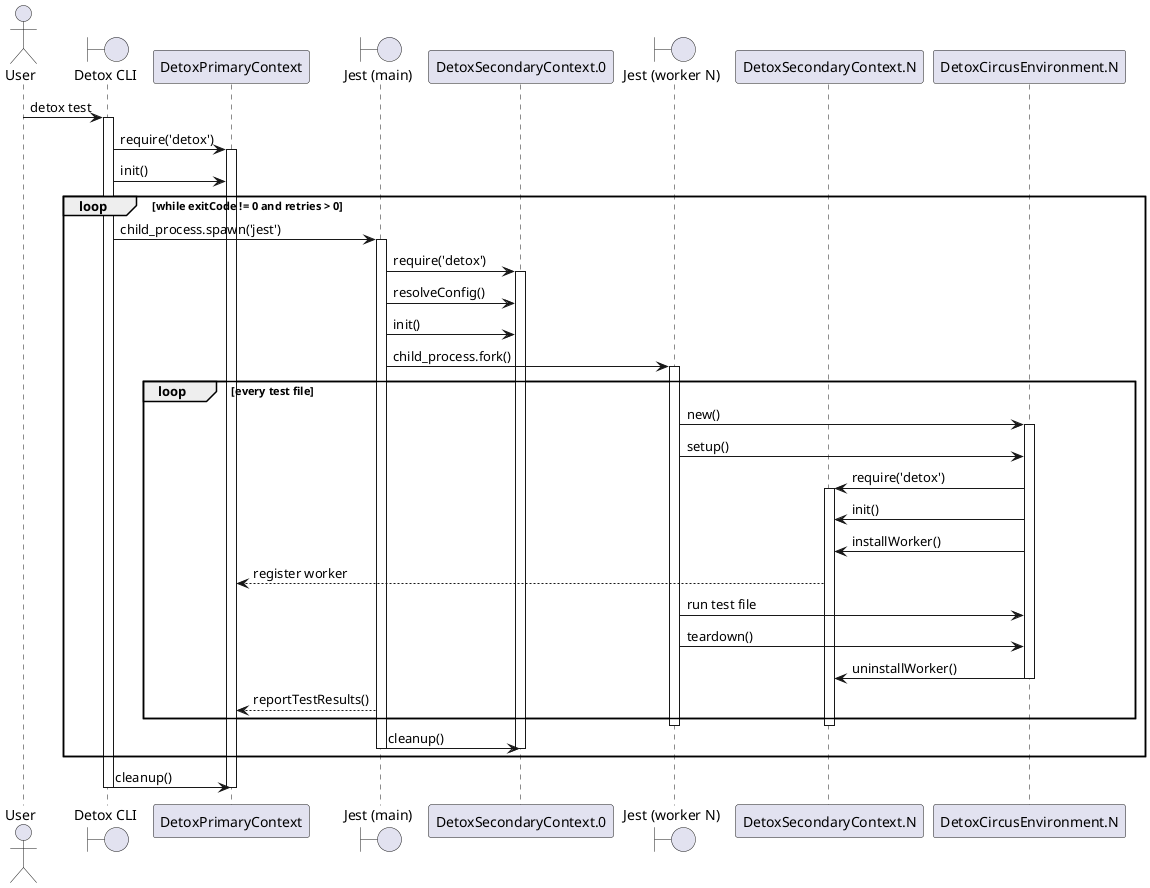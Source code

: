 @startuml

actor User
boundary "Detox CLI" as CLI
participant "DetoxPrimaryContext" as Pri
boundary "Jest (main)" as Jest0
participant "DetoxSecondaryContext.0" as Sec0
boundary "Jest (worker N)" as JestN
participant "DetoxSecondaryContext.N" as SecN
participant "DetoxCircusEnvironment.N" as Env

User -> CLI: detox test
activate CLI
CLI -> Pri: require('detox')
activate Pri
CLI -> Pri: init()
loop while exitCode != 0 and retries > 0
  CLI -> Jest0: child_process.spawn('jest')
  activate Jest0
  Jest0 -> Sec0: require('detox')
  activate Sec0
  Jest0 -> Sec0: resolveConfig()
  Jest0 -> Sec0: init()
  Jest0 -> JestN: child_process.fork()
  activate JestN
  loop every test file
    JestN -> Env: new()
    activate Env
    JestN -> Env: setup()
    Env -> SecN: require('detox')
    activate SecN
    Env -> SecN: init()
    Env -> SecN: installWorker()
    SecN --> Pri: register worker
    JestN -> Env: run test file
    JestN -> Env: teardown()
    Env -> SecN: uninstallWorker()
    deactivate Env
    Jest0 --> Pri: reportTestResults()
  end loop
  deactivate SecN
  deactivate JestN
  Jest0 -> Sec0: cleanup()
  deactivate Sec0
  deactivate Jest0
end loop
CLI -> Pri: cleanup()
deactivate Pri
deactivate CLI

@enduml
